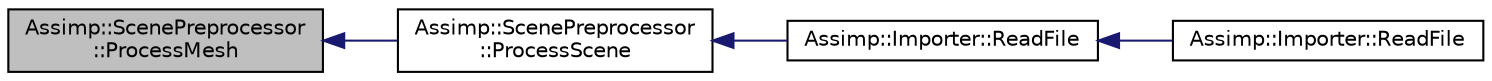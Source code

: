 digraph "Assimp::ScenePreprocessor::ProcessMesh"
{
  edge [fontname="Helvetica",fontsize="10",labelfontname="Helvetica",labelfontsize="10"];
  node [fontname="Helvetica",fontsize="10",shape=record];
  rankdir="LR";
  Node1 [label="Assimp::ScenePreprocessor\l::ProcessMesh",height=0.2,width=0.4,color="black", fillcolor="grey75", style="filled", fontcolor="black"];
  Node1 -> Node2 [dir="back",color="midnightblue",fontsize="10",style="solid"];
  Node2 [label="Assimp::ScenePreprocessor\l::ProcessScene",height=0.2,width=0.4,color="black", fillcolor="white", style="filled",URL="$class_assimp_1_1_scene_preprocessor.html#a59ff27f974822fb5ed7b4c66a2649ffb"];
  Node2 -> Node3 [dir="back",color="midnightblue",fontsize="10",style="solid"];
  Node3 [label="Assimp::Importer::ReadFile",height=0.2,width=0.4,color="black", fillcolor="white", style="filled",URL="$class_assimp_1_1_importer.html#afa338a135a56956bd5deb7d238498dde"];
  Node3 -> Node4 [dir="back",color="midnightblue",fontsize="10",style="solid"];
  Node4 [label="Assimp::Importer::ReadFile",height=0.2,width=0.4,color="black", fillcolor="white", style="filled",URL="$class_assimp_1_1_importer.html#a339882c7acb47d5b5110bbd078d870a9",tooltip="Reads the given file and returns its contents if successful. "];
}
